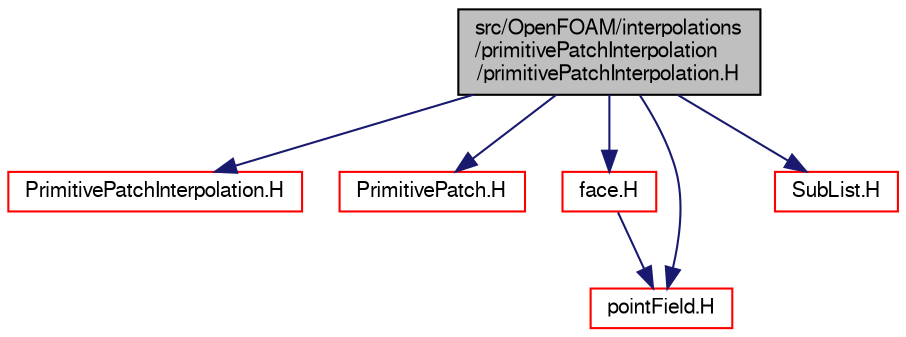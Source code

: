 digraph "src/OpenFOAM/interpolations/primitivePatchInterpolation/primitivePatchInterpolation.H"
{
  bgcolor="transparent";
  edge [fontname="FreeSans",fontsize="10",labelfontname="FreeSans",labelfontsize="10"];
  node [fontname="FreeSans",fontsize="10",shape=record];
  Node0 [label="src/OpenFOAM/interpolations\l/primitivePatchInterpolation\l/primitivePatchInterpolation.H",height=0.2,width=0.4,color="black", fillcolor="grey75", style="filled", fontcolor="black"];
  Node0 -> Node1 [color="midnightblue",fontsize="10",style="solid",fontname="FreeSans"];
  Node1 [label="PrimitivePatchInterpolation.H",height=0.2,width=0.4,color="red",URL="$a10496.html"];
  Node0 -> Node82 [color="midnightblue",fontsize="10",style="solid",fontname="FreeSans"];
  Node82 [label="PrimitivePatch.H",height=0.2,width=0.4,color="red",URL="$a11951.html"];
  Node0 -> Node143 [color="midnightblue",fontsize="10",style="solid",fontname="FreeSans"];
  Node143 [label="face.H",height=0.2,width=0.4,color="red",URL="$a11321.html"];
  Node143 -> Node94 [color="midnightblue",fontsize="10",style="solid",fontname="FreeSans"];
  Node94 [label="pointField.H",height=0.2,width=0.4,color="red",URL="$a12062.html"];
  Node0 -> Node145 [color="midnightblue",fontsize="10",style="solid",fontname="FreeSans"];
  Node145 [label="SubList.H",height=0.2,width=0.4,color="red",URL="$a08741.html"];
  Node0 -> Node94 [color="midnightblue",fontsize="10",style="solid",fontname="FreeSans"];
}
